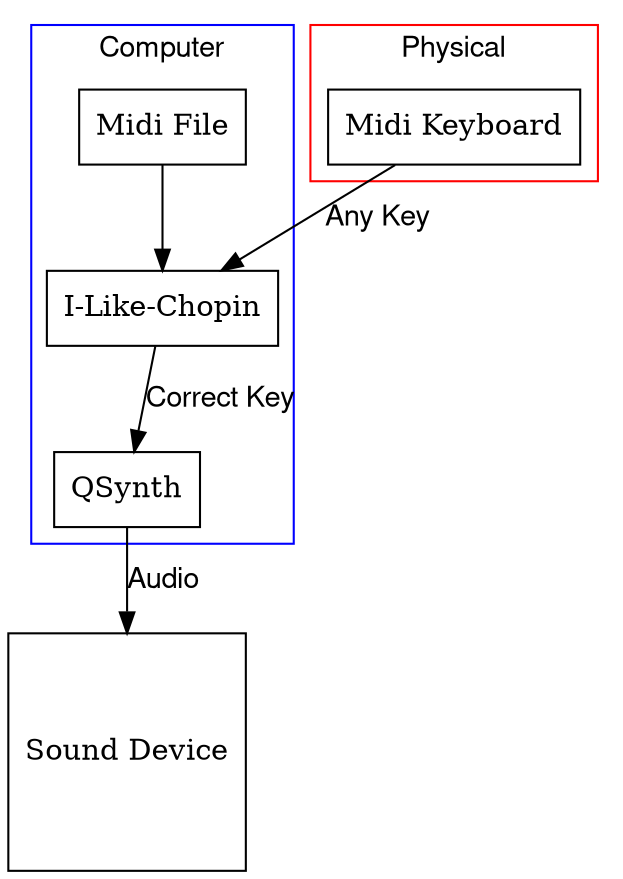 digraph {
        splines=false;
        ranksep=0.5;
        fontname="Helvetica,Arial,sans-serif";
        node[shape=box, color=black, style=filled, fillcolor=white];
        edge [fontname="Helvetica,Arial,sans-serif", color=black];

        subgraph cluster_0 {
                label = "Computer";
                color=blue;
                MIDIFILE [label="Midi File"];
                ILC [label="I-Like-Chopin"];
                QSYNTH [label="QSynth"];
        }

        MIDIFILE -> ILC
        ILC -> QSYNTH [label="Correct Key"];

        subgraph cluster_1 {
                label = "Physical";
                color=red;
                KEYBOARD[label="Midi Keyboard"];
        }

        KEYBOARD -> ILC [label="Any Key"];
        SOUNDEVICE[label="Sound Device", shape=square];
        QSYNTH -> SOUNDEVICE [label="Audio"];
}
